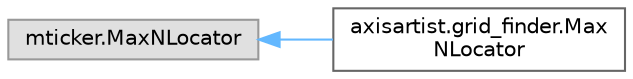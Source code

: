 digraph "Graphical Class Hierarchy"
{
 // LATEX_PDF_SIZE
  bgcolor="transparent";
  edge [fontname=Helvetica,fontsize=10,labelfontname=Helvetica,labelfontsize=10];
  node [fontname=Helvetica,fontsize=10,shape=box,height=0.2,width=0.4];
  rankdir="LR";
  Node0 [id="Node000000",label="mticker.MaxNLocator",height=0.2,width=0.4,color="grey60", fillcolor="#E0E0E0", style="filled",tooltip=" "];
  Node0 -> Node1 [id="edge4047_Node000000_Node000001",dir="back",color="steelblue1",style="solid",tooltip=" "];
  Node1 [id="Node000001",label="axisartist.grid_finder.Max\lNLocator",height=0.2,width=0.4,color="grey40", fillcolor="white", style="filled",URL="$d4/d1d/classaxisartist_1_1grid__finder_1_1MaxNLocator.html",tooltip=" "];
}
